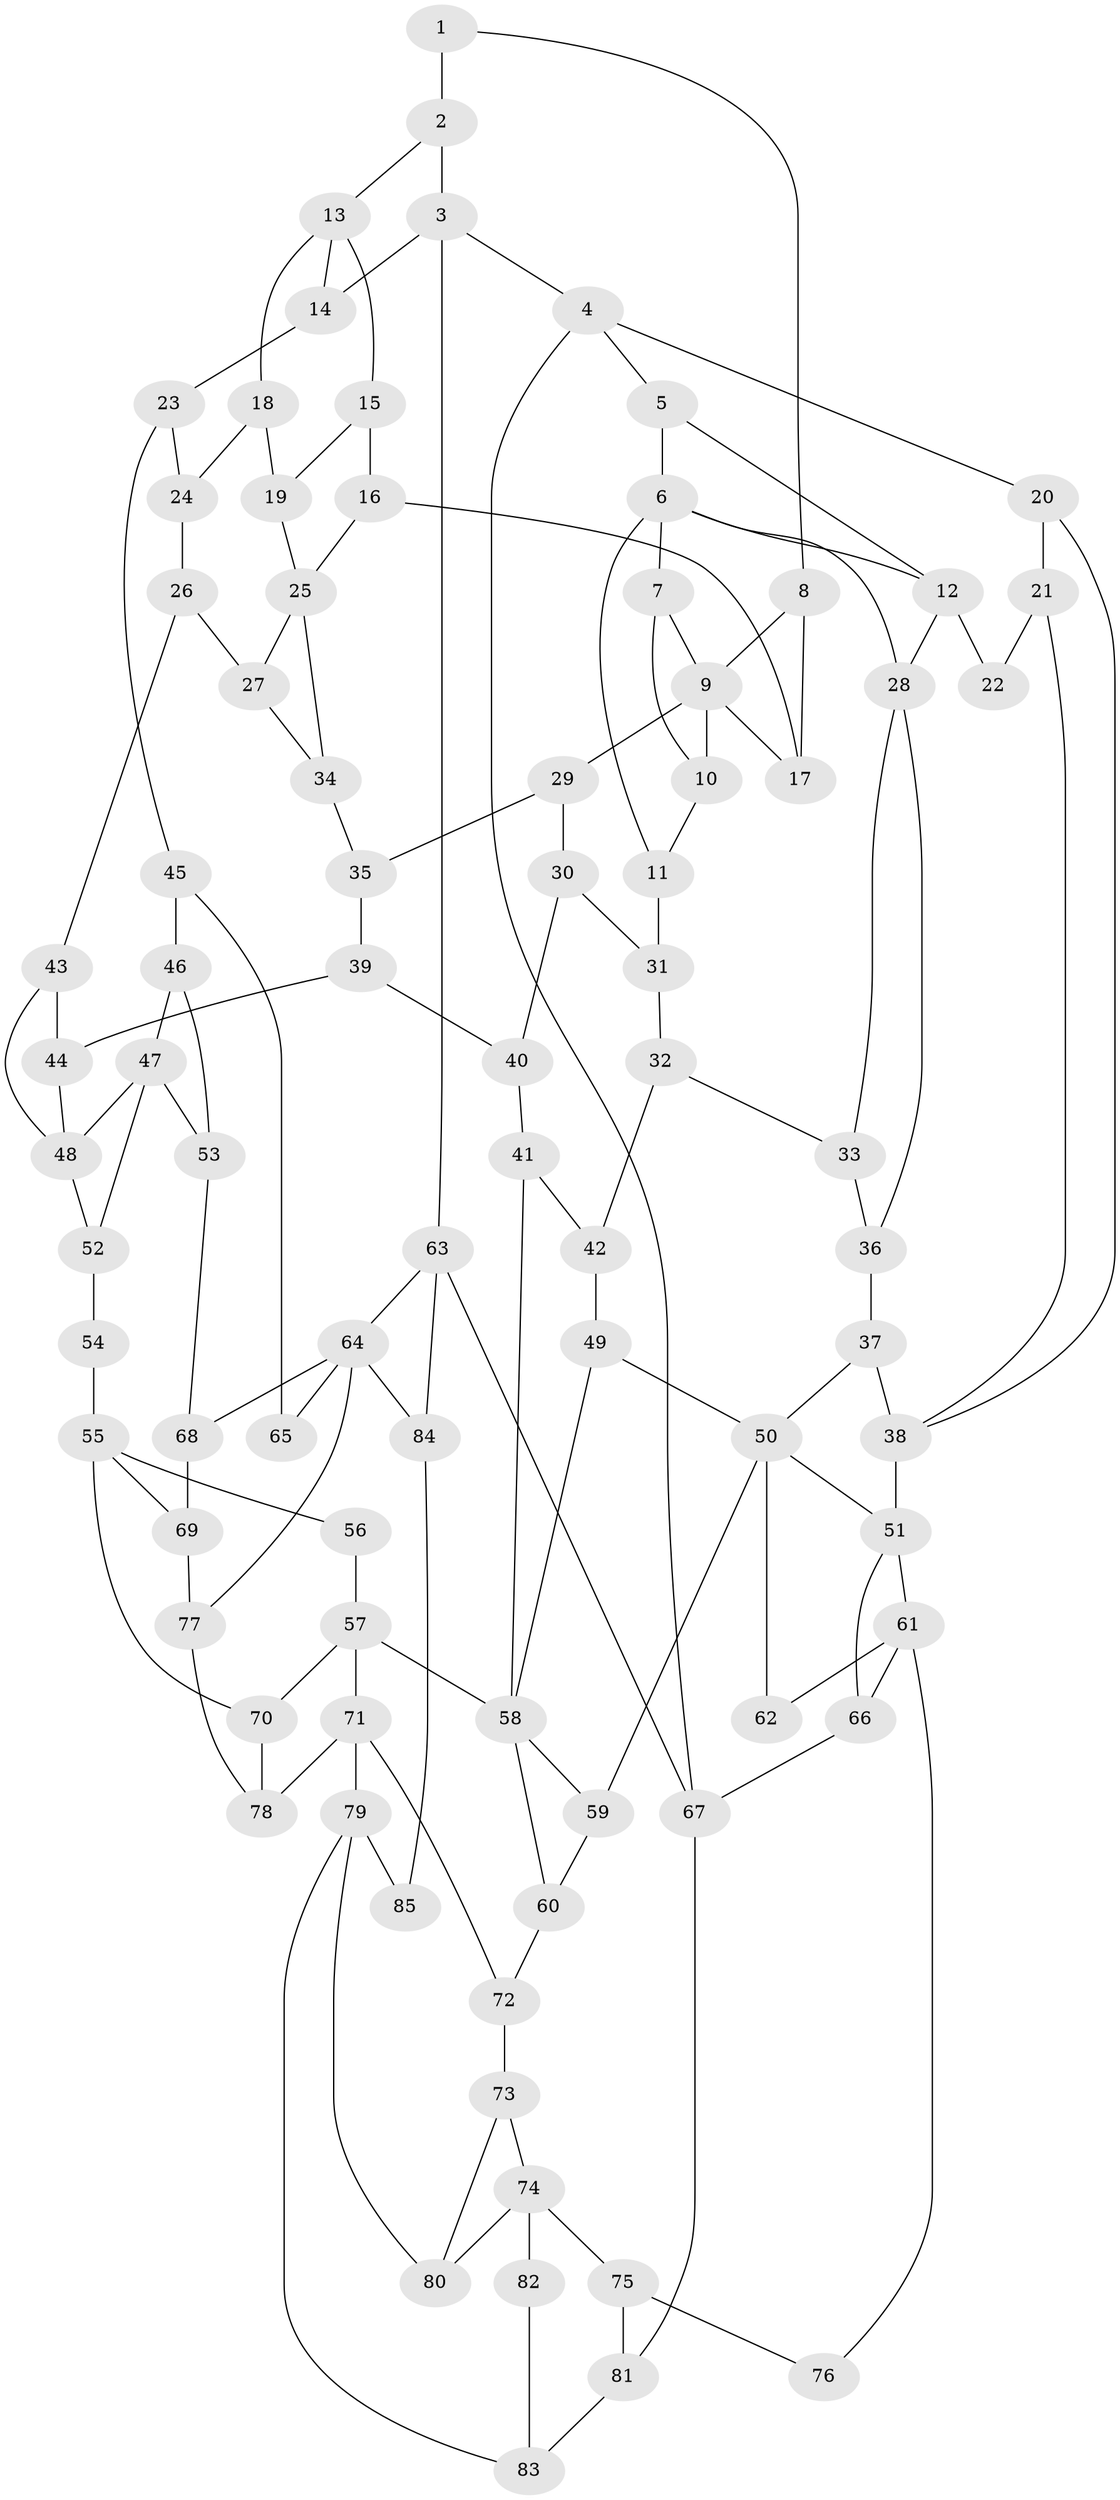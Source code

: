 // original degree distribution, {3: 0.02142857142857143, 6: 0.2357142857142857, 4: 0.2357142857142857, 5: 0.5071428571428571}
// Generated by graph-tools (version 1.1) at 2025/54/03/04/25 22:54:35]
// undirected, 85 vertices, 137 edges
graph export_dot {
  node [color=gray90,style=filled];
  1;
  2;
  3;
  4;
  5;
  6;
  7;
  8;
  9;
  10;
  11;
  12;
  13;
  14;
  15;
  16;
  17;
  18;
  19;
  20;
  21;
  22;
  23;
  24;
  25;
  26;
  27;
  28;
  29;
  30;
  31;
  32;
  33;
  34;
  35;
  36;
  37;
  38;
  39;
  40;
  41;
  42;
  43;
  44;
  45;
  46;
  47;
  48;
  49;
  50;
  51;
  52;
  53;
  54;
  55;
  56;
  57;
  58;
  59;
  60;
  61;
  62;
  63;
  64;
  65;
  66;
  67;
  68;
  69;
  70;
  71;
  72;
  73;
  74;
  75;
  76;
  77;
  78;
  79;
  80;
  81;
  82;
  83;
  84;
  85;
  1 -- 2 [weight=2.0];
  1 -- 8 [weight=1.0];
  2 -- 3 [weight=1.0];
  2 -- 13 [weight=1.0];
  3 -- 4 [weight=1.0];
  3 -- 14 [weight=1.0];
  3 -- 63 [weight=1.0];
  4 -- 5 [weight=1.0];
  4 -- 20 [weight=1.0];
  4 -- 67 [weight=1.0];
  5 -- 6 [weight=1.0];
  5 -- 12 [weight=1.0];
  6 -- 7 [weight=1.0];
  6 -- 11 [weight=1.0];
  6 -- 12 [weight=1.0];
  6 -- 28 [weight=1.0];
  7 -- 9 [weight=1.0];
  7 -- 10 [weight=2.0];
  8 -- 9 [weight=1.0];
  8 -- 17 [weight=1.0];
  9 -- 10 [weight=1.0];
  9 -- 17 [weight=1.0];
  9 -- 29 [weight=1.0];
  10 -- 11 [weight=1.0];
  11 -- 31 [weight=1.0];
  12 -- 22 [weight=2.0];
  12 -- 28 [weight=2.0];
  13 -- 14 [weight=1.0];
  13 -- 15 [weight=1.0];
  13 -- 18 [weight=1.0];
  14 -- 23 [weight=1.0];
  15 -- 16 [weight=1.0];
  15 -- 19 [weight=1.0];
  16 -- 17 [weight=1.0];
  16 -- 25 [weight=1.0];
  18 -- 19 [weight=1.0];
  18 -- 24 [weight=1.0];
  19 -- 25 [weight=1.0];
  20 -- 21 [weight=1.0];
  20 -- 38 [weight=1.0];
  21 -- 22 [weight=1.0];
  21 -- 38 [weight=1.0];
  23 -- 24 [weight=1.0];
  23 -- 45 [weight=1.0];
  24 -- 26 [weight=1.0];
  25 -- 27 [weight=1.0];
  25 -- 34 [weight=1.0];
  26 -- 27 [weight=1.0];
  26 -- 43 [weight=1.0];
  27 -- 34 [weight=1.0];
  28 -- 33 [weight=1.0];
  28 -- 36 [weight=1.0];
  29 -- 30 [weight=1.0];
  29 -- 35 [weight=1.0];
  30 -- 31 [weight=1.0];
  30 -- 40 [weight=1.0];
  31 -- 32 [weight=1.0];
  32 -- 33 [weight=1.0];
  32 -- 42 [weight=1.0];
  33 -- 36 [weight=1.0];
  34 -- 35 [weight=1.0];
  35 -- 39 [weight=1.0];
  36 -- 37 [weight=1.0];
  37 -- 38 [weight=1.0];
  37 -- 50 [weight=1.0];
  38 -- 51 [weight=2.0];
  39 -- 40 [weight=1.0];
  39 -- 44 [weight=1.0];
  40 -- 41 [weight=1.0];
  41 -- 42 [weight=1.0];
  41 -- 58 [weight=1.0];
  42 -- 49 [weight=1.0];
  43 -- 44 [weight=1.0];
  43 -- 48 [weight=1.0];
  44 -- 48 [weight=1.0];
  45 -- 46 [weight=1.0];
  45 -- 65 [weight=1.0];
  46 -- 47 [weight=1.0];
  46 -- 53 [weight=1.0];
  47 -- 48 [weight=3.0];
  47 -- 52 [weight=1.0];
  47 -- 53 [weight=1.0];
  48 -- 52 [weight=1.0];
  49 -- 50 [weight=1.0];
  49 -- 58 [weight=1.0];
  50 -- 51 [weight=1.0];
  50 -- 59 [weight=1.0];
  50 -- 62 [weight=1.0];
  51 -- 61 [weight=1.0];
  51 -- 66 [weight=1.0];
  52 -- 54 [weight=1.0];
  53 -- 68 [weight=1.0];
  54 -- 55 [weight=2.0];
  55 -- 56 [weight=2.0];
  55 -- 69 [weight=1.0];
  55 -- 70 [weight=1.0];
  56 -- 57 [weight=1.0];
  57 -- 58 [weight=2.0];
  57 -- 70 [weight=1.0];
  57 -- 71 [weight=1.0];
  58 -- 59 [weight=1.0];
  58 -- 60 [weight=1.0];
  59 -- 60 [weight=1.0];
  60 -- 72 [weight=1.0];
  61 -- 62 [weight=2.0];
  61 -- 66 [weight=1.0];
  61 -- 76 [weight=2.0];
  63 -- 64 [weight=1.0];
  63 -- 67 [weight=1.0];
  63 -- 84 [weight=1.0];
  64 -- 65 [weight=2.0];
  64 -- 68 [weight=1.0];
  64 -- 77 [weight=1.0];
  64 -- 84 [weight=1.0];
  66 -- 67 [weight=1.0];
  67 -- 81 [weight=1.0];
  68 -- 69 [weight=1.0];
  69 -- 77 [weight=1.0];
  70 -- 78 [weight=1.0];
  71 -- 72 [weight=1.0];
  71 -- 78 [weight=1.0];
  71 -- 79 [weight=2.0];
  72 -- 73 [weight=1.0];
  73 -- 74 [weight=1.0];
  73 -- 80 [weight=1.0];
  74 -- 75 [weight=2.0];
  74 -- 80 [weight=1.0];
  74 -- 82 [weight=2.0];
  75 -- 76 [weight=2.0];
  75 -- 81 [weight=1.0];
  77 -- 78 [weight=1.0];
  79 -- 80 [weight=1.0];
  79 -- 83 [weight=1.0];
  79 -- 85 [weight=2.0];
  81 -- 83 [weight=1.0];
  82 -- 83 [weight=1.0];
  84 -- 85 [weight=1.0];
}
